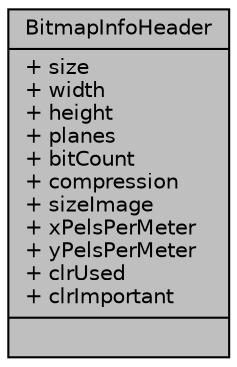 digraph "BitmapInfoHeader"
{
  edge [fontname="Helvetica",fontsize="10",labelfontname="Helvetica",labelfontsize="10"];
  node [fontname="Helvetica",fontsize="10",shape=record];
  Node1 [label="{BitmapInfoHeader\n|+ size\l+ width\l+ height\l+ planes\l+ bitCount\l+ compression\l+ sizeImage\l+ xPelsPerMeter\l+ yPelsPerMeter\l+ clrUsed\l+ clrImportant\l|}",height=0.2,width=0.4,color="black", fillcolor="grey75", style="filled", fontcolor="black"];
}
